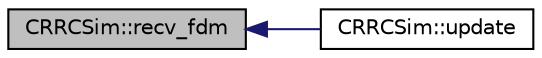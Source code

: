 digraph "CRRCSim::recv_fdm"
{
 // INTERACTIVE_SVG=YES
  edge [fontname="Helvetica",fontsize="10",labelfontname="Helvetica",labelfontsize="10"];
  node [fontname="Helvetica",fontsize="10",shape=record];
  rankdir="LR";
  Node1 [label="CRRCSim::recv_fdm",height=0.2,width=0.4,color="black", fillcolor="grey75", style="filled" fontcolor="black"];
  Node1 -> Node2 [dir="back",color="midnightblue",fontsize="10",style="solid",fontname="Helvetica"];
  Node2 [label="CRRCSim::update",height=0.2,width=0.4,color="black", fillcolor="white", style="filled",URL="$classCRRCSim.html#ab08e79ebbb84fd46e62c3da83f2c650f"];
}
